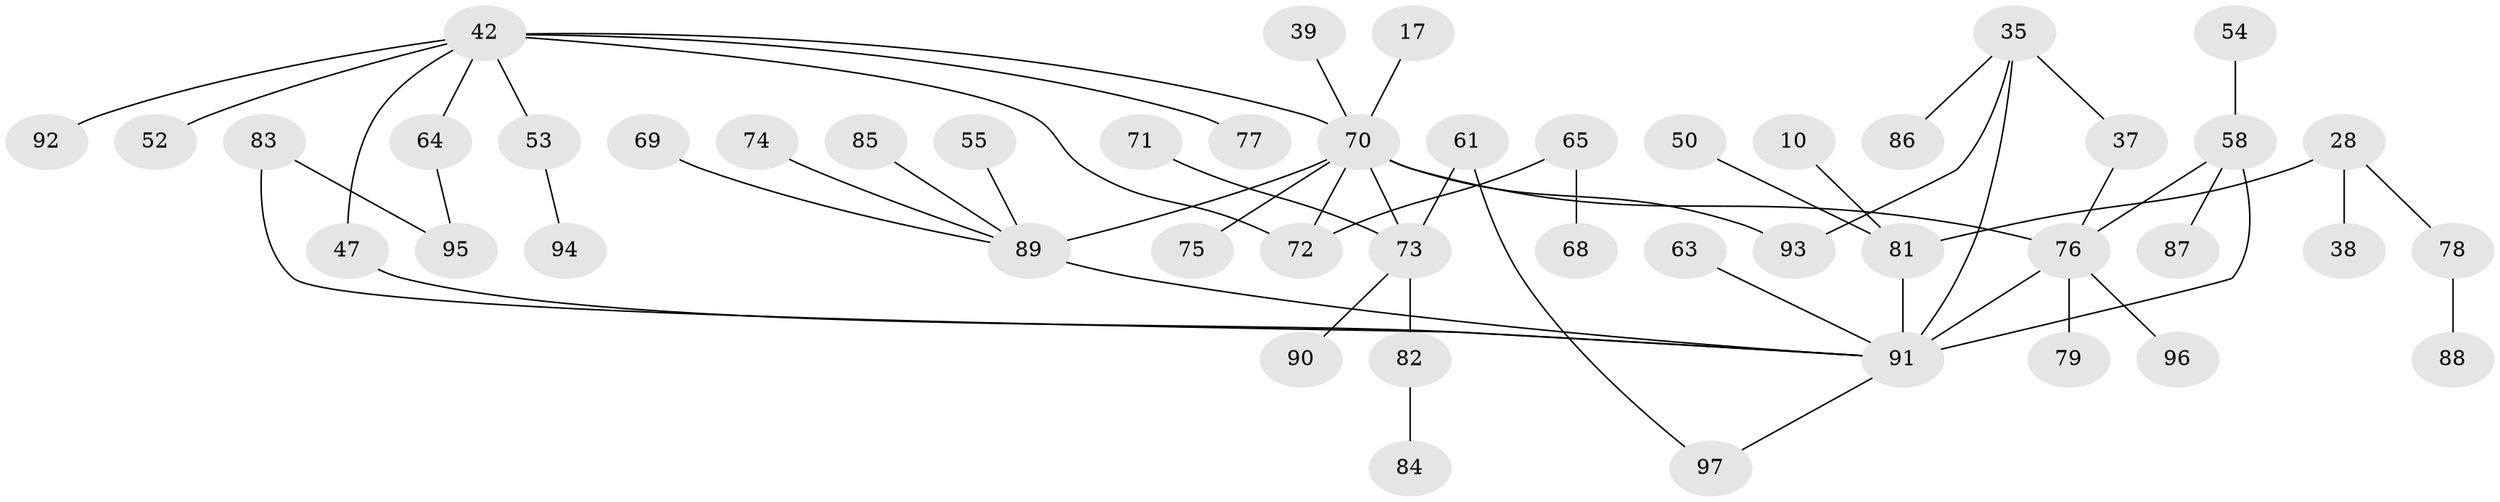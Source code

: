 // original degree distribution, {6: 0.05154639175257732, 5: 0.061855670103092786, 8: 0.010309278350515464, 4: 0.05154639175257732, 1: 0.35051546391752575, 3: 0.18556701030927836, 2: 0.28865979381443296}
// Generated by graph-tools (version 1.1) at 2025/41/03/09/25 04:41:25]
// undirected, 48 vertices, 55 edges
graph export_dot {
graph [start="1"]
  node [color=gray90,style=filled];
  10;
  17;
  28 [super="+16"];
  35 [super="+19+20"];
  37;
  38;
  39;
  42 [super="+40"];
  47;
  50;
  52;
  53;
  54;
  55;
  58 [super="+29+31+32"];
  61;
  63;
  64;
  65 [super="+62"];
  68;
  69;
  70 [super="+13+48+43+30"];
  71;
  72 [super="+5"];
  73 [super="+56+57"];
  74;
  75;
  76 [super="+1+41"];
  77;
  78;
  79 [super="+51"];
  81 [super="+8+45"];
  82 [super="+33"];
  83;
  84;
  85;
  86;
  87;
  88;
  89 [super="+46+67"];
  90;
  91 [super="+59+66+80"];
  92;
  93 [super="+18"];
  94;
  95;
  96;
  97;
  10 -- 81;
  17 -- 70;
  28 -- 78;
  28 -- 81 [weight=2];
  28 -- 38;
  35 -- 37;
  35 -- 93;
  35 -- 86;
  35 -- 91;
  37 -- 76;
  39 -- 70;
  42 -- 52;
  42 -- 47;
  42 -- 64;
  42 -- 53;
  42 -- 72;
  42 -- 92;
  42 -- 77;
  42 -- 70;
  47 -- 91;
  50 -- 81;
  53 -- 94;
  54 -- 58;
  55 -- 89;
  58 -- 76;
  58 -- 91;
  58 -- 87;
  61 -- 97;
  61 -- 73;
  63 -- 91;
  64 -- 95;
  65 -- 72;
  65 -- 68;
  69 -- 89;
  70 -- 75;
  70 -- 76 [weight=3];
  70 -- 72 [weight=4];
  70 -- 93;
  70 -- 73;
  70 -- 89 [weight=2];
  71 -- 73;
  73 -- 82;
  73 -- 90;
  74 -- 89;
  76 -- 79 [weight=2];
  76 -- 96;
  76 -- 91 [weight=3];
  78 -- 88;
  81 -- 91 [weight=2];
  82 -- 84;
  83 -- 95;
  83 -- 91;
  85 -- 89;
  89 -- 91 [weight=2];
  91 -- 97;
}

